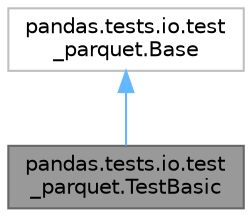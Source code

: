 digraph "pandas.tests.io.test_parquet.TestBasic"
{
 // LATEX_PDF_SIZE
  bgcolor="transparent";
  edge [fontname=Helvetica,fontsize=10,labelfontname=Helvetica,labelfontsize=10];
  node [fontname=Helvetica,fontsize=10,shape=box,height=0.2,width=0.4];
  Node1 [id="Node000001",label="pandas.tests.io.test\l_parquet.TestBasic",height=0.2,width=0.4,color="gray40", fillcolor="grey60", style="filled", fontcolor="black",tooltip=" "];
  Node2 -> Node1 [id="edge1_Node000001_Node000002",dir="back",color="steelblue1",style="solid",tooltip=" "];
  Node2 [id="Node000002",label="pandas.tests.io.test\l_parquet.Base",height=0.2,width=0.4,color="grey75", fillcolor="white", style="filled",URL="$dd/d9d/classpandas_1_1tests_1_1io_1_1test__parquet_1_1Base.html",tooltip=" "];
}
